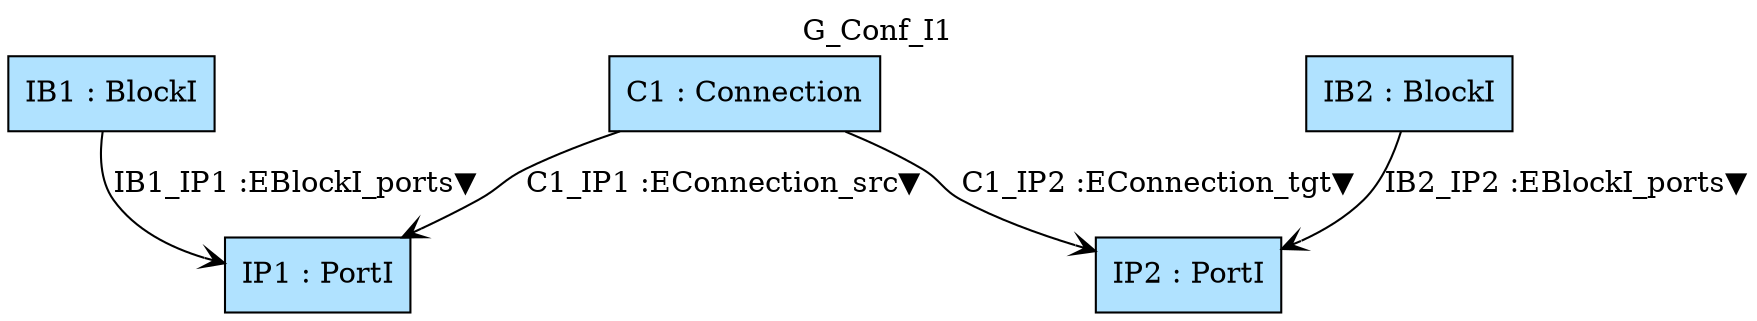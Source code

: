 digraph {graph[label=G_Conf_I1,labelloc=tl,labelfontsize=12];
"IB1"[shape=box,fillcolor=lightskyblue1,style = filled,label="IB1 : BlockI"];
"IB2"[shape=box,fillcolor=lightskyblue1,style = filled,label="IB2 : BlockI"];
"IP1"[shape=box,fillcolor=lightskyblue1,style = filled,label="IP1 : PortI"];
"C1"[shape=box,fillcolor=lightskyblue1,style = filled,label="C1 : Connection"];
"IP2"[shape=box,fillcolor=lightskyblue1,style = filled,label="IP2 : PortI"];

"IB1"->"IP1"[label="IB1_IP1 :EBlockI_ports▼",arrowhead=vee];
"IB2"->"IP2"[label="IB2_IP2 :EBlockI_ports▼",arrowhead=vee];
"C1"->"IP1"[label="C1_IP1 :EConnection_src▼",arrowhead=vee];
"C1"->"IP2"[label="C1_IP2 :EConnection_tgt▼",arrowhead=vee];
}
